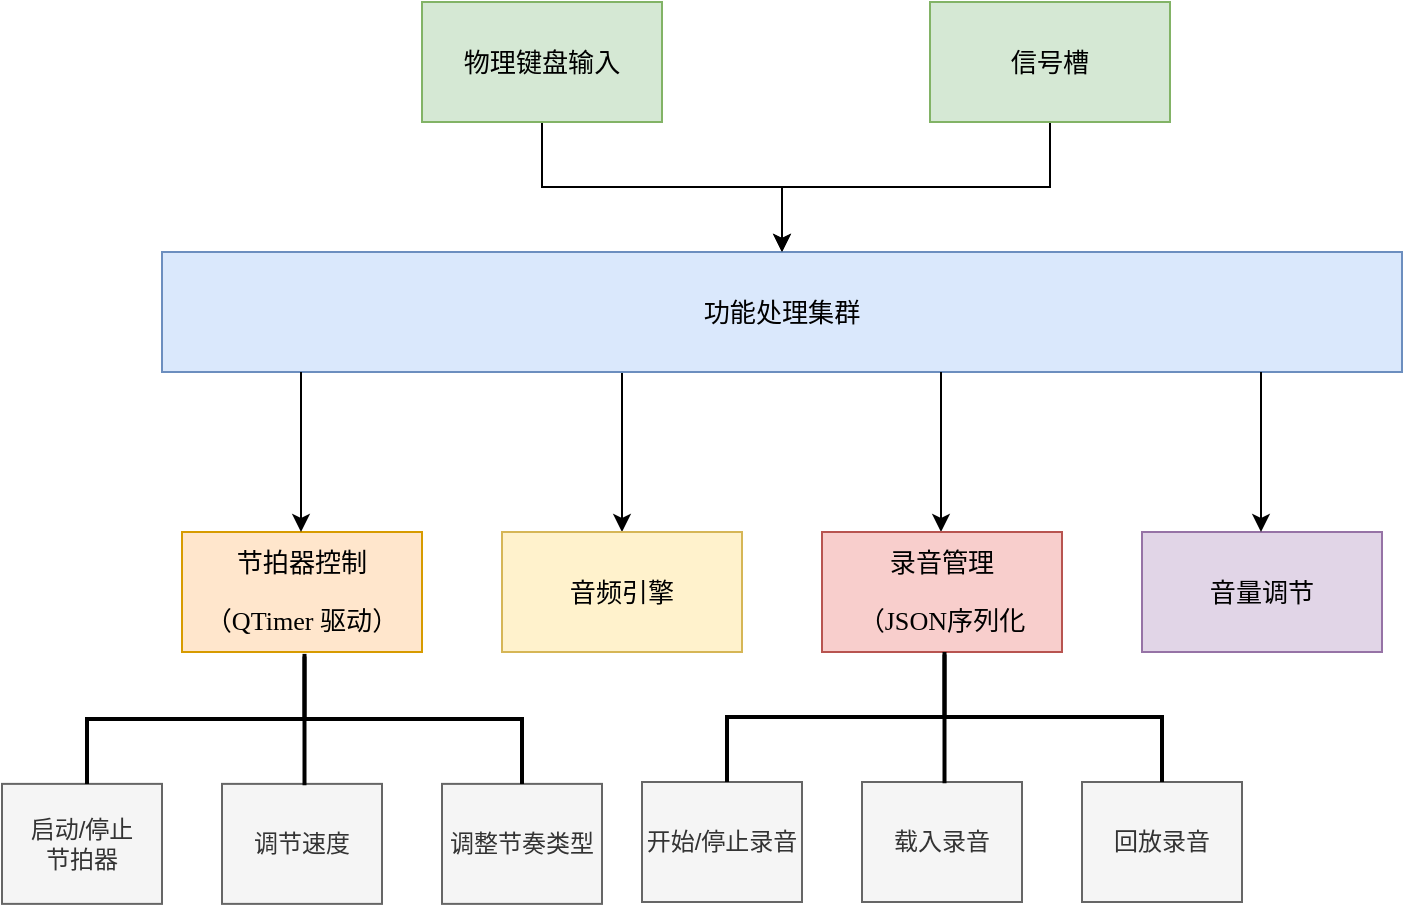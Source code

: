 <mxfile version="26.1.1">
  <diagram id="C5RBs43oDa-KdzZeNtuy" name="Page-1">
    <mxGraphModel dx="1042" dy="661" grid="0" gridSize="10" guides="1" tooltips="1" connect="1" arrows="1" fold="1" page="1" pageScale="1" pageWidth="827" pageHeight="1169" math="0" shadow="0">
      <root>
        <mxCell id="WIyWlLk6GJQsqaUBKTNV-0" />
        <mxCell id="WIyWlLk6GJQsqaUBKTNV-1" parent="WIyWlLk6GJQsqaUBKTNV-0" />
        <mxCell id="xaGXmSj2_hZ0vpkpT0F4-2" value="" style="edgeStyle=orthogonalEdgeStyle;rounded=0;orthogonalLoop=1;jettySize=auto;html=1;" edge="1" parent="WIyWlLk6GJQsqaUBKTNV-1" source="xaGXmSj2_hZ0vpkpT0F4-0" target="xaGXmSj2_hZ0vpkpT0F4-1">
          <mxGeometry relative="1" as="geometry" />
        </mxCell>
        <mxCell id="xaGXmSj2_hZ0vpkpT0F4-0" value="&lt;div&gt;&lt;pre style=&quot;font-size: 9.8pt;&quot;&gt;&lt;font face=&quot;Times New Roman&quot; style=&quot;color: rgb(0, 0, 0);&quot;&gt;物理键盘输入&lt;/font&gt;&lt;/pre&gt;&lt;/div&gt;" style="rounded=0;whiteSpace=wrap;html=1;fillColor=#d5e8d4;strokeColor=#82b366;" vertex="1" parent="WIyWlLk6GJQsqaUBKTNV-1">
          <mxGeometry x="300" y="570" width="120" height="60" as="geometry" />
        </mxCell>
        <mxCell id="xaGXmSj2_hZ0vpkpT0F4-4" value="" style="edgeStyle=orthogonalEdgeStyle;rounded=0;orthogonalLoop=1;jettySize=auto;html=1;" edge="1" parent="WIyWlLk6GJQsqaUBKTNV-1" source="xaGXmSj2_hZ0vpkpT0F4-1" target="xaGXmSj2_hZ0vpkpT0F4-3">
          <mxGeometry relative="1" as="geometry">
            <Array as="points">
              <mxPoint x="400" y="780" />
              <mxPoint x="400" y="780" />
            </Array>
          </mxGeometry>
        </mxCell>
        <mxCell id="xaGXmSj2_hZ0vpkpT0F4-1" value="&lt;pre style=&quot;font-size: 9.8pt;&quot;&gt;&lt;font face=&quot;Times New Roman&quot;&gt;功能处理集群&lt;/font&gt;&lt;/pre&gt;" style="rounded=0;whiteSpace=wrap;html=1;fillColor=#dae8fc;strokeColor=#6c8ebf;" vertex="1" parent="WIyWlLk6GJQsqaUBKTNV-1">
          <mxGeometry x="170" y="695" width="620" height="60" as="geometry" />
        </mxCell>
        <mxCell id="xaGXmSj2_hZ0vpkpT0F4-3" value="&lt;pre style=&quot;font-size: 9.8pt;&quot;&gt;&lt;font face=&quot;Times New Roman&quot;&gt;音频引擎&lt;/font&gt;&lt;/pre&gt;" style="rounded=0;whiteSpace=wrap;html=1;fillColor=#fff2cc;strokeColor=#d6b656;" vertex="1" parent="WIyWlLk6GJQsqaUBKTNV-1">
          <mxGeometry x="340" y="835" width="120" height="60" as="geometry" />
        </mxCell>
        <mxCell id="xaGXmSj2_hZ0vpkpT0F4-5" value="&lt;pre style=&quot;font-size: 9.8pt;&quot;&gt;&lt;pre style=&quot;font-size: 9.8pt;&quot;&gt;&lt;font face=&quot;Times New Roman&quot;&gt;节拍器控制&lt;/font&gt;&lt;/pre&gt;&lt;pre style=&quot;font-size: 9.8pt;&quot;&gt;&lt;font face=&quot;Times New Roman&quot;&gt;（QTimer 驱动）&lt;/font&gt;&lt;/pre&gt;&lt;/pre&gt;" style="rounded=0;whiteSpace=wrap;html=1;fillColor=#ffe6cc;strokeColor=#d79b00;" vertex="1" parent="WIyWlLk6GJQsqaUBKTNV-1">
          <mxGeometry x="180" y="835" width="120" height="60" as="geometry" />
        </mxCell>
        <mxCell id="xaGXmSj2_hZ0vpkpT0F4-7" value="" style="edgeStyle=orthogonalEdgeStyle;rounded=0;orthogonalLoop=1;jettySize=auto;html=1;" edge="1" parent="WIyWlLk6GJQsqaUBKTNV-1">
          <mxGeometry relative="1" as="geometry">
            <mxPoint x="239.5" y="755" as="sourcePoint" />
            <mxPoint x="239.5" y="835" as="targetPoint" />
          </mxGeometry>
        </mxCell>
        <mxCell id="xaGXmSj2_hZ0vpkpT0F4-8" value="" style="edgeStyle=orthogonalEdgeStyle;rounded=0;orthogonalLoop=1;jettySize=auto;html=1;" edge="1" parent="WIyWlLk6GJQsqaUBKTNV-1">
          <mxGeometry relative="1" as="geometry">
            <mxPoint x="559.5" y="755" as="sourcePoint" />
            <mxPoint x="559.5" y="835" as="targetPoint" />
          </mxGeometry>
        </mxCell>
        <mxCell id="xaGXmSj2_hZ0vpkpT0F4-9" value="&lt;pre style=&quot;font-size: 9.8pt;&quot;&gt;&lt;font face=&quot;Times New Roman&quot;&gt;录音管理&lt;/font&gt;&lt;/pre&gt;&lt;pre style=&quot;font-size: 9.8pt;&quot;&gt;&lt;font face=&quot;Times New Roman&quot;&gt;（JSON序列化&lt;/font&gt;&lt;/pre&gt;" style="rounded=0;whiteSpace=wrap;html=1;fillColor=#f8cecc;strokeColor=#b85450;" vertex="1" parent="WIyWlLk6GJQsqaUBKTNV-1">
          <mxGeometry x="500" y="835" width="120" height="60" as="geometry" />
        </mxCell>
        <mxCell id="xaGXmSj2_hZ0vpkpT0F4-10" value="&lt;pre style=&quot;font-size: 9.8pt;&quot;&gt;&lt;font face=&quot;Times New Roman&quot;&gt;音量调节&lt;/font&gt;&lt;/pre&gt;" style="rounded=0;whiteSpace=wrap;html=1;fillColor=#e1d5e7;strokeColor=#9673a6;" vertex="1" parent="WIyWlLk6GJQsqaUBKTNV-1">
          <mxGeometry x="660" y="835" width="120" height="60" as="geometry" />
        </mxCell>
        <mxCell id="xaGXmSj2_hZ0vpkpT0F4-11" value="" style="edgeStyle=orthogonalEdgeStyle;rounded=0;orthogonalLoop=1;jettySize=auto;html=1;" edge="1" parent="WIyWlLk6GJQsqaUBKTNV-1">
          <mxGeometry relative="1" as="geometry">
            <mxPoint x="719.5" y="755" as="sourcePoint" />
            <mxPoint x="719.5" y="835" as="targetPoint" />
          </mxGeometry>
        </mxCell>
        <mxCell id="xaGXmSj2_hZ0vpkpT0F4-13" value="" style="edgeStyle=orthogonalEdgeStyle;rounded=0;orthogonalLoop=1;jettySize=auto;html=1;" edge="1" parent="WIyWlLk6GJQsqaUBKTNV-1" source="xaGXmSj2_hZ0vpkpT0F4-12" target="xaGXmSj2_hZ0vpkpT0F4-1">
          <mxGeometry relative="1" as="geometry" />
        </mxCell>
        <mxCell id="xaGXmSj2_hZ0vpkpT0F4-12" value="&lt;div&gt;&lt;pre style=&quot;font-size: 9.8pt;&quot;&gt;&lt;font face=&quot;Times New Roman&quot; style=&quot;color: rgb(0, 0, 0);&quot;&gt;信号槽&lt;/font&gt;&lt;/pre&gt;&lt;/div&gt;" style="rounded=0;whiteSpace=wrap;html=1;fillColor=#d5e8d4;strokeColor=#82b366;" vertex="1" parent="WIyWlLk6GJQsqaUBKTNV-1">
          <mxGeometry x="554" y="570" width="120" height="60" as="geometry" />
        </mxCell>
        <mxCell id="xaGXmSj2_hZ0vpkpT0F4-14" value="开始/停止录音" style="rounded=0;whiteSpace=wrap;html=1;fillColor=#f5f5f5;strokeColor=#666666;fontColor=#333333;" vertex="1" parent="WIyWlLk6GJQsqaUBKTNV-1">
          <mxGeometry x="410" y="960" width="80" height="60" as="geometry" />
        </mxCell>
        <mxCell id="xaGXmSj2_hZ0vpkpT0F4-15" value="载入录音" style="rounded=0;whiteSpace=wrap;html=1;fillColor=#f5f5f5;fontColor=#333333;strokeColor=#666666;" vertex="1" parent="WIyWlLk6GJQsqaUBKTNV-1">
          <mxGeometry x="520" y="960" width="80" height="60" as="geometry" />
        </mxCell>
        <mxCell id="xaGXmSj2_hZ0vpkpT0F4-16" value="回放录音" style="rounded=0;whiteSpace=wrap;html=1;fillColor=#f5f5f5;fontColor=#333333;strokeColor=#666666;" vertex="1" parent="WIyWlLk6GJQsqaUBKTNV-1">
          <mxGeometry x="630" y="960" width="80" height="60" as="geometry" />
        </mxCell>
        <mxCell id="xaGXmSj2_hZ0vpkpT0F4-21" value="" style="strokeWidth=2;html=1;shape=mxgraph.flowchart.annotation_2;align=left;labelPosition=right;pointerEvents=1;rotation=90;" vertex="1" parent="WIyWlLk6GJQsqaUBKTNV-1">
          <mxGeometry x="528.75" y="818.75" width="65" height="217.5" as="geometry" />
        </mxCell>
        <mxCell id="xaGXmSj2_hZ0vpkpT0F4-23" value="" style="line;strokeWidth=2;html=1;rotation=90;" vertex="1" parent="WIyWlLk6GJQsqaUBKTNV-1">
          <mxGeometry x="529.07" y="923.44" width="64.37" height="10" as="geometry" />
        </mxCell>
        <mxCell id="xaGXmSj2_hZ0vpkpT0F4-24" value="启动/停止&lt;div&gt;节拍器&lt;/div&gt;" style="rounded=0;whiteSpace=wrap;html=1;fillColor=#f5f5f5;fontColor=#333333;strokeColor=#666666;" vertex="1" parent="WIyWlLk6GJQsqaUBKTNV-1">
          <mxGeometry x="90" y="960.94" width="80" height="60" as="geometry" />
        </mxCell>
        <mxCell id="xaGXmSj2_hZ0vpkpT0F4-25" value="调节速度" style="rounded=0;whiteSpace=wrap;html=1;fillColor=#f5f5f5;fontColor=#333333;strokeColor=#666666;" vertex="1" parent="WIyWlLk6GJQsqaUBKTNV-1">
          <mxGeometry x="200" y="960.94" width="80" height="60" as="geometry" />
        </mxCell>
        <mxCell id="xaGXmSj2_hZ0vpkpT0F4-26" value="调整节奏类型" style="rounded=0;whiteSpace=wrap;html=1;fillColor=#f5f5f5;fontColor=#333333;strokeColor=#666666;" vertex="1" parent="WIyWlLk6GJQsqaUBKTNV-1">
          <mxGeometry x="310" y="960.94" width="80" height="60" as="geometry" />
        </mxCell>
        <mxCell id="xaGXmSj2_hZ0vpkpT0F4-27" value="" style="strokeWidth=2;html=1;shape=mxgraph.flowchart.annotation_2;align=left;labelPosition=right;pointerEvents=1;rotation=90;" vertex="1" parent="WIyWlLk6GJQsqaUBKTNV-1">
          <mxGeometry x="208.75" y="819.69" width="65" height="217.5" as="geometry" />
        </mxCell>
        <mxCell id="xaGXmSj2_hZ0vpkpT0F4-28" value="" style="line;strokeWidth=2;html=1;rotation=90;" vertex="1" parent="WIyWlLk6GJQsqaUBKTNV-1">
          <mxGeometry x="209.07" y="924.38" width="64.37" height="10" as="geometry" />
        </mxCell>
      </root>
    </mxGraphModel>
  </diagram>
</mxfile>
